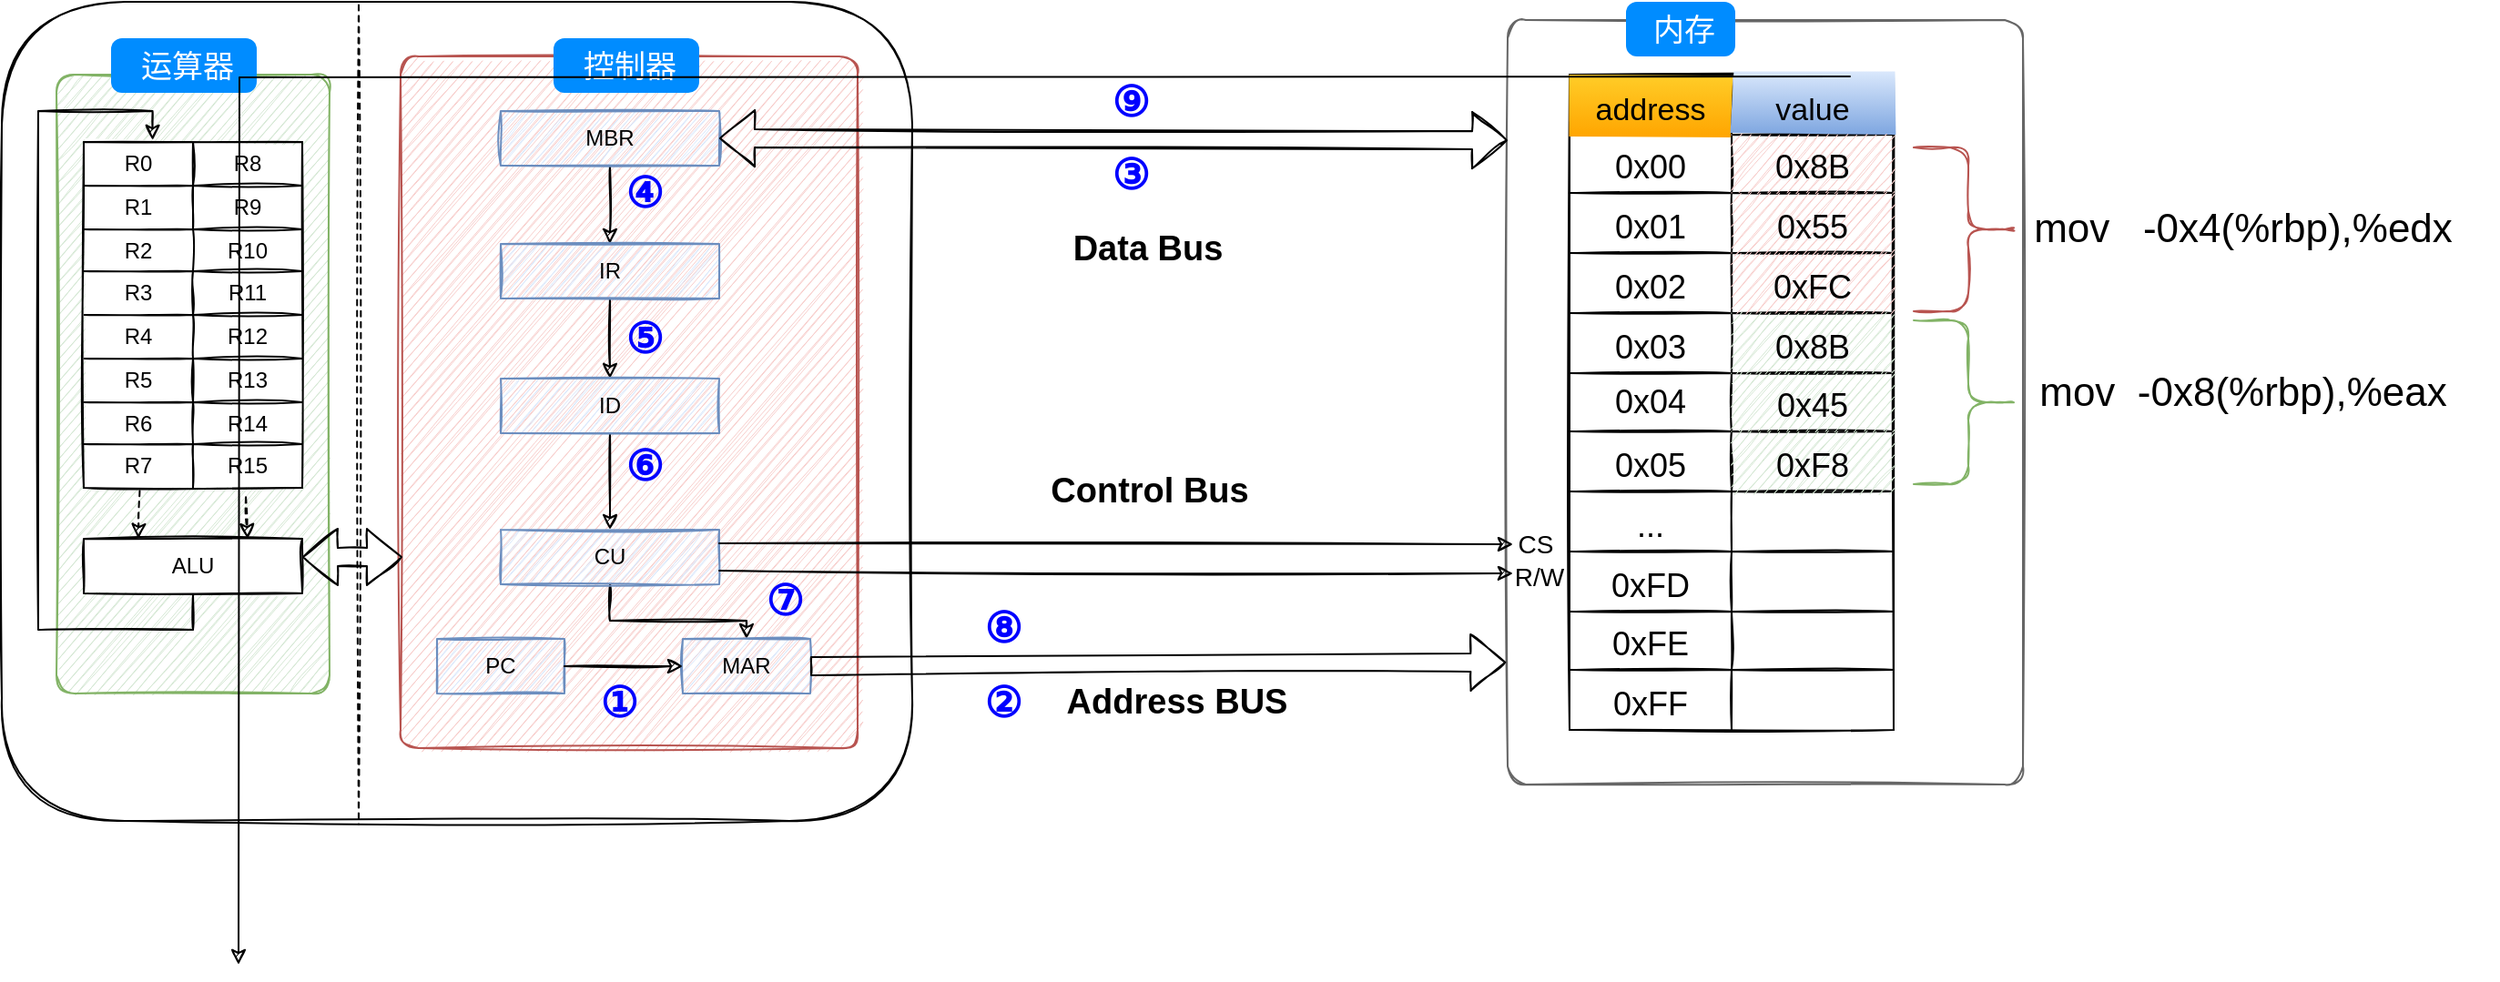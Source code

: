 <mxfile version="20.6.0" type="github">
  <diagram id="UwZDZyedOEsjFMlyVJzv" name="第 1 页">
    <mxGraphModel dx="2258" dy="1009" grid="1" gridSize="10" guides="1" tooltips="1" connect="1" arrows="1" fold="1" page="1" pageScale="1" pageWidth="827" pageHeight="1169" math="0" shadow="0">
      <root>
        <mxCell id="0" />
        <mxCell id="1" parent="0" />
        <mxCell id="7il1dGLbTCJR8h2ghz_C-111" value="" style="shape=mxgraph.mockup.containers.marginRect;rectMarginTop=10;strokeColor=#666666;strokeWidth=1;dashed=0;rounded=1;arcSize=5;recursiveResize=0;sketch=1;" vertex="1" parent="1">
          <mxGeometry x="697" y="240" width="283" height="430" as="geometry" />
        </mxCell>
        <mxCell id="7il1dGLbTCJR8h2ghz_C-112" value="内存" style="shape=rect;strokeColor=none;fillColor=#008cff;strokeWidth=1;dashed=0;rounded=1;arcSize=20;fontColor=#ffffff;fontSize=17;spacing=2;spacingTop=-2;align=center;autosize=1;spacingLeft=4;resizeWidth=0;resizeHeight=0;perimeter=none;sketch=0;" vertex="1" parent="7il1dGLbTCJR8h2ghz_C-111">
          <mxGeometry x="65" width="60" height="30" as="geometry" />
        </mxCell>
        <mxCell id="7il1dGLbTCJR8h2ghz_C-171" value="CS" style="text;html=1;strokeColor=none;fillColor=none;align=center;verticalAlign=middle;whiteSpace=wrap;rounded=0;sketch=1;fontSize=14;" vertex="1" parent="7il1dGLbTCJR8h2ghz_C-111">
          <mxGeometry x="3" y="282" width="25" height="32" as="geometry" />
        </mxCell>
        <mxCell id="7il1dGLbTCJR8h2ghz_C-222" value="R/W" style="text;html=1;strokeColor=none;fillColor=none;align=center;verticalAlign=middle;whiteSpace=wrap;rounded=0;sketch=1;fontSize=14;" vertex="1" parent="7il1dGLbTCJR8h2ghz_C-111">
          <mxGeometry x="5" y="300" width="25" height="32" as="geometry" />
        </mxCell>
        <mxCell id="7il1dGLbTCJR8h2ghz_C-229" value="" style="shape=table;html=1;whiteSpace=wrap;startSize=0;container=1;collapsible=0;childLayout=tableLayout;sketch=1;fontSize=23;fontColor=#0000FF;rounded=0;" vertex="1" parent="7il1dGLbTCJR8h2ghz_C-111">
          <mxGeometry x="34" y="40" width="178" height="360" as="geometry" />
        </mxCell>
        <mxCell id="7il1dGLbTCJR8h2ghz_C-230" value="" style="shape=tableRow;horizontal=0;startSize=0;swimlaneHead=0;swimlaneBody=0;top=0;left=0;bottom=0;right=0;collapsible=0;dropTarget=0;fillColor=none;points=[[0,0.5],[1,0.5]];portConstraint=eastwest;sketch=1;fontSize=23;fontColor=#0000FF;" vertex="1" parent="7il1dGLbTCJR8h2ghz_C-229">
          <mxGeometry width="178" height="33" as="geometry" />
        </mxCell>
        <mxCell id="7il1dGLbTCJR8h2ghz_C-231" value="&lt;font style=&quot;font-size: 17px;&quot; color=&quot;#000000&quot;&gt;address&lt;/font&gt;" style="shape=partialRectangle;html=1;whiteSpace=wrap;connectable=0;fillColor=#ffcd28;top=0;left=0;bottom=0;right=0;overflow=hidden;sketch=1;fontSize=23;gradientColor=#ffa500;strokeColor=#d79b00;" vertex="1" parent="7il1dGLbTCJR8h2ghz_C-230">
          <mxGeometry width="89" height="33" as="geometry">
            <mxRectangle width="89" height="33" as="alternateBounds" />
          </mxGeometry>
        </mxCell>
        <mxCell id="7il1dGLbTCJR8h2ghz_C-232" value="&lt;font color=&quot;#000000&quot;&gt;&lt;span style=&quot;font-size: 17px;&quot;&gt;value&lt;/span&gt;&lt;/font&gt;" style="shape=partialRectangle;html=1;whiteSpace=wrap;connectable=0;fillColor=#dae8fc;top=0;left=0;bottom=0;right=0;overflow=hidden;sketch=1;fontSize=23;gradientColor=#7ea6e0;strokeColor=#6c8ebf;" vertex="1" parent="7il1dGLbTCJR8h2ghz_C-230">
          <mxGeometry x="89" width="89" height="33" as="geometry">
            <mxRectangle width="89" height="33" as="alternateBounds" />
          </mxGeometry>
        </mxCell>
        <mxCell id="7il1dGLbTCJR8h2ghz_C-234" value="" style="shape=tableRow;horizontal=0;startSize=0;swimlaneHead=0;swimlaneBody=0;top=0;left=0;bottom=0;right=0;collapsible=0;dropTarget=0;fillColor=none;points=[[0,0.5],[1,0.5]];portConstraint=eastwest;sketch=1;fontSize=18;fontColor=#0000FF;" vertex="1" parent="7il1dGLbTCJR8h2ghz_C-229">
          <mxGeometry y="33" width="178" height="32" as="geometry" />
        </mxCell>
        <mxCell id="7il1dGLbTCJR8h2ghz_C-235" value="&lt;font style=&quot;font-size: 18px;&quot; color=&quot;#000000&quot;&gt;0x00&lt;/font&gt;" style="shape=partialRectangle;html=1;whiteSpace=wrap;connectable=0;fillColor=none;top=0;left=0;bottom=0;right=0;overflow=hidden;sketch=1;fontSize=23;fontColor=#0000FF;" vertex="1" parent="7il1dGLbTCJR8h2ghz_C-234">
          <mxGeometry width="89" height="32" as="geometry">
            <mxRectangle width="89" height="32" as="alternateBounds" />
          </mxGeometry>
        </mxCell>
        <mxCell id="7il1dGLbTCJR8h2ghz_C-236" value="&lt;span style=&quot;color: rgb(0, 0, 0); font-size: 18px;&quot;&gt;0x8B&lt;/span&gt;" style="shape=partialRectangle;html=1;whiteSpace=wrap;connectable=0;fillColor=#f8cecc;top=0;left=0;bottom=0;right=0;overflow=hidden;sketch=1;fontSize=23;strokeColor=#b85450;" vertex="1" parent="7il1dGLbTCJR8h2ghz_C-234">
          <mxGeometry x="89" width="89" height="32" as="geometry">
            <mxRectangle width="89" height="32" as="alternateBounds" />
          </mxGeometry>
        </mxCell>
        <mxCell id="7il1dGLbTCJR8h2ghz_C-238" value="" style="shape=tableRow;horizontal=0;startSize=0;swimlaneHead=0;swimlaneBody=0;top=0;left=0;bottom=0;right=0;collapsible=0;dropTarget=0;fillColor=none;points=[[0,0.5],[1,0.5]];portConstraint=eastwest;sketch=1;fontSize=23;fontColor=#0000FF;" vertex="1" parent="7il1dGLbTCJR8h2ghz_C-229">
          <mxGeometry y="65" width="178" height="33" as="geometry" />
        </mxCell>
        <mxCell id="7il1dGLbTCJR8h2ghz_C-239" value="&lt;span style=&quot;font-size: 18px;&quot;&gt;0x01&lt;/span&gt;" style="shape=partialRectangle;whiteSpace=wrap;connectable=0;fillColor=none;top=0;left=0;bottom=0;right=0;overflow=hidden;sketch=1;fontSize=23;fontColor=#000000;html=1;" vertex="1" parent="7il1dGLbTCJR8h2ghz_C-238">
          <mxGeometry width="89" height="33" as="geometry">
            <mxRectangle width="89" height="33" as="alternateBounds" />
          </mxGeometry>
        </mxCell>
        <mxCell id="7il1dGLbTCJR8h2ghz_C-240" value="&lt;span style=&quot;color: rgb(0, 0, 0); font-size: 18px;&quot;&gt;0x55&lt;/span&gt;" style="shape=partialRectangle;html=1;whiteSpace=wrap;connectable=0;fillColor=#f8cecc;top=0;left=0;bottom=0;right=0;overflow=hidden;sketch=1;fontSize=23;strokeColor=#b85450;" vertex="1" parent="7il1dGLbTCJR8h2ghz_C-238">
          <mxGeometry x="89" width="89" height="33" as="geometry">
            <mxRectangle width="89" height="33" as="alternateBounds" />
          </mxGeometry>
        </mxCell>
        <mxCell id="7il1dGLbTCJR8h2ghz_C-242" style="shape=tableRow;horizontal=0;startSize=0;swimlaneHead=0;swimlaneBody=0;top=0;left=0;bottom=0;right=0;collapsible=0;dropTarget=0;fillColor=none;points=[[0,0.5],[1,0.5]];portConstraint=eastwest;sketch=1;fontSize=23;fontColor=#0000FF;" vertex="1" parent="7il1dGLbTCJR8h2ghz_C-229">
          <mxGeometry y="98" width="178" height="33" as="geometry" />
        </mxCell>
        <mxCell id="7il1dGLbTCJR8h2ghz_C-243" value="&lt;span style=&quot;color: rgb(0, 0, 0); font-size: 18px;&quot;&gt;0x02&lt;/span&gt;" style="shape=partialRectangle;html=1;whiteSpace=wrap;connectable=0;fillColor=none;top=0;left=0;bottom=0;right=0;overflow=hidden;sketch=1;fontSize=23;fontColor=#0000FF;" vertex="1" parent="7il1dGLbTCJR8h2ghz_C-242">
          <mxGeometry width="89" height="33" as="geometry">
            <mxRectangle width="89" height="33" as="alternateBounds" />
          </mxGeometry>
        </mxCell>
        <mxCell id="7il1dGLbTCJR8h2ghz_C-244" value="&lt;span style=&quot;color: rgb(0, 0, 0); font-size: 18px;&quot;&gt;0xFC&lt;/span&gt;" style="shape=partialRectangle;html=1;whiteSpace=wrap;connectable=0;fillColor=#f8cecc;top=0;left=0;bottom=0;right=0;overflow=hidden;sketch=1;fontSize=23;strokeColor=#b85450;" vertex="1" parent="7il1dGLbTCJR8h2ghz_C-242">
          <mxGeometry x="89" width="89" height="33" as="geometry">
            <mxRectangle width="89" height="33" as="alternateBounds" />
          </mxGeometry>
        </mxCell>
        <mxCell id="7il1dGLbTCJR8h2ghz_C-245" style="shape=tableRow;horizontal=0;startSize=0;swimlaneHead=0;swimlaneBody=0;top=0;left=0;bottom=0;right=0;collapsible=0;dropTarget=0;fillColor=none;points=[[0,0.5],[1,0.5]];portConstraint=eastwest;sketch=1;fontSize=23;fontColor=#0000FF;" vertex="1" parent="7il1dGLbTCJR8h2ghz_C-229">
          <mxGeometry y="131" width="178" height="33" as="geometry" />
        </mxCell>
        <mxCell id="7il1dGLbTCJR8h2ghz_C-246" value="&lt;span style=&quot;color: rgb(0, 0, 0); font-size: 18px;&quot;&gt;0x03&lt;/span&gt;" style="shape=partialRectangle;html=1;whiteSpace=wrap;connectable=0;fillColor=none;top=0;left=0;bottom=0;right=0;overflow=hidden;sketch=1;fontSize=23;fontColor=#0000FF;" vertex="1" parent="7il1dGLbTCJR8h2ghz_C-245">
          <mxGeometry width="89" height="33" as="geometry">
            <mxRectangle width="89" height="33" as="alternateBounds" />
          </mxGeometry>
        </mxCell>
        <mxCell id="7il1dGLbTCJR8h2ghz_C-247" value="&lt;span style=&quot;color: rgb(0, 0, 0); font-size: 18px;&quot;&gt;0x8B&lt;/span&gt;" style="shape=partialRectangle;html=1;whiteSpace=wrap;connectable=0;fillColor=#d5e8d4;top=0;left=0;bottom=0;right=0;overflow=hidden;sketch=1;fontSize=23;strokeColor=#82b366;" vertex="1" parent="7il1dGLbTCJR8h2ghz_C-245">
          <mxGeometry x="89" width="89" height="33" as="geometry">
            <mxRectangle width="89" height="33" as="alternateBounds" />
          </mxGeometry>
        </mxCell>
        <mxCell id="7il1dGLbTCJR8h2ghz_C-248" style="shape=tableRow;horizontal=0;startSize=0;swimlaneHead=0;swimlaneBody=0;top=0;left=0;bottom=0;right=0;collapsible=0;dropTarget=0;fillColor=none;points=[[0,0.5],[1,0.5]];portConstraint=eastwest;sketch=1;fontSize=23;fontColor=#0000FF;" vertex="1" parent="7il1dGLbTCJR8h2ghz_C-229">
          <mxGeometry y="164" width="178" height="32" as="geometry" />
        </mxCell>
        <mxCell id="7il1dGLbTCJR8h2ghz_C-249" value="0x04" style="shape=partialRectangle;html=1;whiteSpace=wrap;connectable=0;fillColor=none;top=0;left=0;bottom=0;right=0;overflow=hidden;sketch=1;fontSize=18;fontColor=#000000;" vertex="1" parent="7il1dGLbTCJR8h2ghz_C-248">
          <mxGeometry width="89" height="32" as="geometry">
            <mxRectangle width="89" height="32" as="alternateBounds" />
          </mxGeometry>
        </mxCell>
        <mxCell id="7il1dGLbTCJR8h2ghz_C-250" value="&lt;span style=&quot;color: rgb(0, 0, 0); font-size: 18px;&quot;&gt;0x45&lt;/span&gt;" style="shape=partialRectangle;html=1;whiteSpace=wrap;connectable=0;fillColor=#d5e8d4;top=0;left=0;bottom=0;right=0;overflow=hidden;sketch=1;fontSize=23;strokeColor=#82b366;" vertex="1" parent="7il1dGLbTCJR8h2ghz_C-248">
          <mxGeometry x="89" width="89" height="32" as="geometry">
            <mxRectangle width="89" height="32" as="alternateBounds" />
          </mxGeometry>
        </mxCell>
        <mxCell id="7il1dGLbTCJR8h2ghz_C-251" style="shape=tableRow;horizontal=0;startSize=0;swimlaneHead=0;swimlaneBody=0;top=0;left=0;bottom=0;right=0;collapsible=0;dropTarget=0;fillColor=none;points=[[0,0.5],[1,0.5]];portConstraint=eastwest;sketch=1;fontSize=23;fontColor=#0000FF;" vertex="1" parent="7il1dGLbTCJR8h2ghz_C-229">
          <mxGeometry y="196" width="178" height="33" as="geometry" />
        </mxCell>
        <mxCell id="7il1dGLbTCJR8h2ghz_C-252" value="&lt;span style=&quot;color: rgb(0, 0, 0); font-size: 18px;&quot;&gt;0x05&lt;/span&gt;" style="shape=partialRectangle;html=1;whiteSpace=wrap;connectable=0;fillColor=none;top=0;left=0;bottom=0;right=0;overflow=hidden;sketch=1;fontSize=23;fontColor=#0000FF;" vertex="1" parent="7il1dGLbTCJR8h2ghz_C-251">
          <mxGeometry width="89" height="33" as="geometry">
            <mxRectangle width="89" height="33" as="alternateBounds" />
          </mxGeometry>
        </mxCell>
        <mxCell id="7il1dGLbTCJR8h2ghz_C-253" value="&lt;span style=&quot;color: rgb(0, 0, 0); font-size: 18px;&quot;&gt;0xF8&lt;/span&gt;" style="shape=partialRectangle;html=1;whiteSpace=wrap;connectable=0;fillColor=#d5e8d4;top=0;left=0;bottom=0;right=0;overflow=hidden;sketch=1;fontSize=23;strokeColor=#82b366;" vertex="1" parent="7il1dGLbTCJR8h2ghz_C-251">
          <mxGeometry x="89" width="89" height="33" as="geometry">
            <mxRectangle width="89" height="33" as="alternateBounds" />
          </mxGeometry>
        </mxCell>
        <mxCell id="7il1dGLbTCJR8h2ghz_C-254" style="shape=tableRow;horizontal=0;startSize=0;swimlaneHead=0;swimlaneBody=0;top=0;left=0;bottom=0;right=0;collapsible=0;dropTarget=0;fillColor=none;points=[[0,0.5],[1,0.5]];portConstraint=eastwest;sketch=1;fontSize=23;fontColor=#0000FF;" vertex="1" parent="7il1dGLbTCJR8h2ghz_C-229">
          <mxGeometry y="229" width="178" height="33" as="geometry" />
        </mxCell>
        <mxCell id="7il1dGLbTCJR8h2ghz_C-255" value="&lt;font color=&quot;#000000&quot;&gt;&lt;span style=&quot;font-size: 18px;&quot;&gt;...&lt;/span&gt;&lt;/font&gt;" style="shape=partialRectangle;html=1;whiteSpace=wrap;connectable=0;fillColor=none;top=0;left=0;bottom=0;right=0;overflow=hidden;sketch=1;fontSize=23;fontColor=#0000FF;" vertex="1" parent="7il1dGLbTCJR8h2ghz_C-254">
          <mxGeometry width="89" height="33" as="geometry">
            <mxRectangle width="89" height="33" as="alternateBounds" />
          </mxGeometry>
        </mxCell>
        <mxCell id="7il1dGLbTCJR8h2ghz_C-256" style="shape=partialRectangle;html=1;whiteSpace=wrap;connectable=0;fillColor=none;top=0;left=0;bottom=0;right=0;overflow=hidden;sketch=1;fontSize=23;fontColor=#0000FF;" vertex="1" parent="7il1dGLbTCJR8h2ghz_C-254">
          <mxGeometry x="89" width="89" height="33" as="geometry">
            <mxRectangle width="89" height="33" as="alternateBounds" />
          </mxGeometry>
        </mxCell>
        <mxCell id="7il1dGLbTCJR8h2ghz_C-257" style="shape=tableRow;horizontal=0;startSize=0;swimlaneHead=0;swimlaneBody=0;top=0;left=0;bottom=0;right=0;collapsible=0;dropTarget=0;fillColor=none;points=[[0,0.5],[1,0.5]];portConstraint=eastwest;sketch=1;fontSize=23;fontColor=#0000FF;" vertex="1" parent="7il1dGLbTCJR8h2ghz_C-229">
          <mxGeometry y="262" width="178" height="33" as="geometry" />
        </mxCell>
        <mxCell id="7il1dGLbTCJR8h2ghz_C-258" value="&lt;span style=&quot;color: rgb(0, 0, 0); font-size: 18px;&quot;&gt;0xFD&lt;/span&gt;" style="shape=partialRectangle;html=1;whiteSpace=wrap;connectable=0;fillColor=none;top=0;left=0;bottom=0;right=0;overflow=hidden;sketch=1;fontSize=23;fontColor=#0000FF;" vertex="1" parent="7il1dGLbTCJR8h2ghz_C-257">
          <mxGeometry width="89" height="33" as="geometry">
            <mxRectangle width="89" height="33" as="alternateBounds" />
          </mxGeometry>
        </mxCell>
        <mxCell id="7il1dGLbTCJR8h2ghz_C-259" style="shape=partialRectangle;html=1;whiteSpace=wrap;connectable=0;fillColor=none;top=0;left=0;bottom=0;right=0;overflow=hidden;sketch=1;fontSize=23;fontColor=#0000FF;" vertex="1" parent="7il1dGLbTCJR8h2ghz_C-257">
          <mxGeometry x="89" width="89" height="33" as="geometry">
            <mxRectangle width="89" height="33" as="alternateBounds" />
          </mxGeometry>
        </mxCell>
        <mxCell id="7il1dGLbTCJR8h2ghz_C-260" style="shape=tableRow;horizontal=0;startSize=0;swimlaneHead=0;swimlaneBody=0;top=0;left=0;bottom=0;right=0;collapsible=0;dropTarget=0;fillColor=none;points=[[0,0.5],[1,0.5]];portConstraint=eastwest;sketch=1;fontSize=23;fontColor=#0000FF;" vertex="1" parent="7il1dGLbTCJR8h2ghz_C-229">
          <mxGeometry y="295" width="178" height="32" as="geometry" />
        </mxCell>
        <mxCell id="7il1dGLbTCJR8h2ghz_C-261" value="&lt;span style=&quot;color: rgb(0, 0, 0); font-size: 18px;&quot;&gt;0xFE&lt;/span&gt;" style="shape=partialRectangle;html=1;whiteSpace=wrap;connectable=0;fillColor=none;top=0;left=0;bottom=0;right=0;overflow=hidden;sketch=1;fontSize=23;fontColor=#0000FF;" vertex="1" parent="7il1dGLbTCJR8h2ghz_C-260">
          <mxGeometry width="89" height="32" as="geometry">
            <mxRectangle width="89" height="32" as="alternateBounds" />
          </mxGeometry>
        </mxCell>
        <mxCell id="7il1dGLbTCJR8h2ghz_C-262" style="shape=partialRectangle;html=1;whiteSpace=wrap;connectable=0;fillColor=none;top=0;left=0;bottom=0;right=0;overflow=hidden;sketch=1;fontSize=23;fontColor=#0000FF;" vertex="1" parent="7il1dGLbTCJR8h2ghz_C-260">
          <mxGeometry x="89" width="89" height="32" as="geometry">
            <mxRectangle width="89" height="32" as="alternateBounds" />
          </mxGeometry>
        </mxCell>
        <mxCell id="7il1dGLbTCJR8h2ghz_C-263" style="shape=tableRow;horizontal=0;startSize=0;swimlaneHead=0;swimlaneBody=0;top=0;left=0;bottom=0;right=0;collapsible=0;dropTarget=0;fillColor=none;points=[[0,0.5],[1,0.5]];portConstraint=eastwest;sketch=1;fontSize=23;fontColor=#0000FF;" vertex="1" parent="7il1dGLbTCJR8h2ghz_C-229">
          <mxGeometry y="327" width="178" height="33" as="geometry" />
        </mxCell>
        <mxCell id="7il1dGLbTCJR8h2ghz_C-264" value="&lt;span style=&quot;color: rgb(0, 0, 0); font-size: 18px;&quot;&gt;0xFF&lt;/span&gt;" style="shape=partialRectangle;html=1;whiteSpace=wrap;connectable=0;fillColor=none;top=0;left=0;bottom=0;right=0;overflow=hidden;sketch=1;fontSize=23;fontColor=#0000FF;" vertex="1" parent="7il1dGLbTCJR8h2ghz_C-263">
          <mxGeometry width="89" height="33" as="geometry">
            <mxRectangle width="89" height="33" as="alternateBounds" />
          </mxGeometry>
        </mxCell>
        <mxCell id="7il1dGLbTCJR8h2ghz_C-265" style="shape=partialRectangle;html=1;whiteSpace=wrap;connectable=0;fillColor=none;top=0;left=0;bottom=0;right=0;overflow=hidden;sketch=1;fontSize=23;fontColor=#0000FF;" vertex="1" parent="7il1dGLbTCJR8h2ghz_C-263">
          <mxGeometry x="89" width="89" height="33" as="geometry">
            <mxRectangle width="89" height="33" as="alternateBounds" />
          </mxGeometry>
        </mxCell>
        <mxCell id="7il1dGLbTCJR8h2ghz_C-273" value="" style="shape=curlyBracket;whiteSpace=wrap;html=1;rounded=1;flipH=1;labelPosition=right;verticalLabelPosition=middle;align=left;verticalAlign=middle;labelBackgroundColor=default;sketch=1;fontSize=18;size=0.5;fillColor=#d5e8d4;strokeColor=#82b366;" vertex="1" parent="7il1dGLbTCJR8h2ghz_C-111">
          <mxGeometry x="223" y="175" width="60" height="90" as="geometry" />
        </mxCell>
        <mxCell id="7il1dGLbTCJR8h2ghz_C-1" value="" style="rounded=1;whiteSpace=wrap;html=1;sketch=1;" vertex="1" parent="1">
          <mxGeometry x="-130" y="240" width="500" height="450" as="geometry" />
        </mxCell>
        <mxCell id="7il1dGLbTCJR8h2ghz_C-57" value="" style="shape=mxgraph.mockup.containers.marginRect;rectMarginTop=10;strokeColor=#82b366;strokeWidth=1;dashed=0;rounded=1;arcSize=5;recursiveResize=0;sketch=1;fillColor=#d5e8d4;" vertex="1" parent="1">
          <mxGeometry x="-100" y="270" width="150" height="350" as="geometry" />
        </mxCell>
        <mxCell id="7il1dGLbTCJR8h2ghz_C-58" value="运算器" style="shape=rect;strokeColor=none;fillColor=#008cff;strokeWidth=1;dashed=0;rounded=1;arcSize=20;fontColor=#ffffff;fontSize=17;spacing=2;spacingTop=-2;align=center;autosize=1;spacingLeft=4;resizeWidth=0;resizeHeight=0;perimeter=none;sketch=0;" vertex="1" parent="7il1dGLbTCJR8h2ghz_C-57">
          <mxGeometry x="30" y="-10" width="80" height="30" as="geometry" />
        </mxCell>
        <mxCell id="7il1dGLbTCJR8h2ghz_C-217" style="edgeStyle=orthogonalEdgeStyle;rounded=0;sketch=1;orthogonalLoop=1;jettySize=auto;html=1;exitX=0.5;exitY=1;exitDx=0;exitDy=0;entryX=0.315;entryY=-0.042;entryDx=0;entryDy=0;entryPerimeter=0;fontSize=23;fontColor=#0000FF;elbow=vertical;" edge="1" parent="7il1dGLbTCJR8h2ghz_C-57" source="7il1dGLbTCJR8h2ghz_C-60" target="7il1dGLbTCJR8h2ghz_C-36">
          <mxGeometry relative="1" as="geometry">
            <Array as="points">
              <mxPoint x="75" y="315" />
              <mxPoint x="-10" y="315" />
              <mxPoint x="-10" y="30" />
              <mxPoint x="53" y="30" />
            </Array>
          </mxGeometry>
        </mxCell>
        <mxCell id="7il1dGLbTCJR8h2ghz_C-60" value="ALU" style="rounded=0;whiteSpace=wrap;html=1;sketch=1;" vertex="1" parent="7il1dGLbTCJR8h2ghz_C-57">
          <mxGeometry x="15" y="265" width="120" height="30" as="geometry" />
        </mxCell>
        <mxCell id="7il1dGLbTCJR8h2ghz_C-35" value="" style="shape=table;html=1;whiteSpace=wrap;startSize=0;container=1;collapsible=0;childLayout=tableLayout;sketch=1;" vertex="1" parent="7il1dGLbTCJR8h2ghz_C-57">
          <mxGeometry x="15" y="47" width="120" height="190" as="geometry" />
        </mxCell>
        <mxCell id="7il1dGLbTCJR8h2ghz_C-36" value="" style="shape=tableRow;horizontal=0;startSize=0;swimlaneHead=0;swimlaneBody=0;top=0;left=0;bottom=0;right=0;collapsible=0;dropTarget=0;fillColor=none;points=[[0,0.5],[1,0.5]];portConstraint=eastwest;sketch=1;" vertex="1" parent="7il1dGLbTCJR8h2ghz_C-35">
          <mxGeometry width="120" height="24" as="geometry" />
        </mxCell>
        <mxCell id="7il1dGLbTCJR8h2ghz_C-37" value="R0" style="shape=partialRectangle;html=1;whiteSpace=wrap;connectable=0;fillColor=none;top=0;left=0;bottom=0;right=0;overflow=hidden;sketch=1;" vertex="1" parent="7il1dGLbTCJR8h2ghz_C-36">
          <mxGeometry width="60" height="24" as="geometry">
            <mxRectangle width="60" height="24" as="alternateBounds" />
          </mxGeometry>
        </mxCell>
        <mxCell id="7il1dGLbTCJR8h2ghz_C-38" value="R8" style="shape=partialRectangle;html=1;whiteSpace=wrap;connectable=0;fillColor=none;top=0;left=0;bottom=0;right=0;overflow=hidden;sketch=1;" vertex="1" parent="7il1dGLbTCJR8h2ghz_C-36">
          <mxGeometry x="60" width="60" height="24" as="geometry">
            <mxRectangle width="60" height="24" as="alternateBounds" />
          </mxGeometry>
        </mxCell>
        <mxCell id="7il1dGLbTCJR8h2ghz_C-40" value="" style="shape=tableRow;horizontal=0;startSize=0;swimlaneHead=0;swimlaneBody=0;top=0;left=0;bottom=0;right=0;collapsible=0;dropTarget=0;fillColor=none;points=[[0,0.5],[1,0.5]];portConstraint=eastwest;sketch=1;" vertex="1" parent="7il1dGLbTCJR8h2ghz_C-35">
          <mxGeometry y="24" width="120" height="24" as="geometry" />
        </mxCell>
        <mxCell id="7il1dGLbTCJR8h2ghz_C-41" value="R1" style="shape=partialRectangle;html=1;whiteSpace=wrap;connectable=0;fillColor=none;top=0;left=0;bottom=0;right=0;overflow=hidden;sketch=1;" vertex="1" parent="7il1dGLbTCJR8h2ghz_C-40">
          <mxGeometry width="60" height="24" as="geometry">
            <mxRectangle width="60" height="24" as="alternateBounds" />
          </mxGeometry>
        </mxCell>
        <mxCell id="7il1dGLbTCJR8h2ghz_C-42" value="R9" style="shape=partialRectangle;html=1;whiteSpace=wrap;connectable=0;fillColor=none;top=0;left=0;bottom=0;right=0;overflow=hidden;sketch=1;" vertex="1" parent="7il1dGLbTCJR8h2ghz_C-40">
          <mxGeometry x="60" width="60" height="24" as="geometry">
            <mxRectangle width="60" height="24" as="alternateBounds" />
          </mxGeometry>
        </mxCell>
        <mxCell id="7il1dGLbTCJR8h2ghz_C-44" value="" style="shape=tableRow;horizontal=0;startSize=0;swimlaneHead=0;swimlaneBody=0;top=0;left=0;bottom=0;right=0;collapsible=0;dropTarget=0;fillColor=none;points=[[0,0.5],[1,0.5]];portConstraint=eastwest;sketch=1;" vertex="1" parent="7il1dGLbTCJR8h2ghz_C-35">
          <mxGeometry y="48" width="120" height="23" as="geometry" />
        </mxCell>
        <mxCell id="7il1dGLbTCJR8h2ghz_C-45" value="R2" style="shape=partialRectangle;html=1;whiteSpace=wrap;connectable=0;fillColor=none;top=0;left=0;bottom=0;right=0;overflow=hidden;sketch=1;" vertex="1" parent="7il1dGLbTCJR8h2ghz_C-44">
          <mxGeometry width="60" height="23" as="geometry">
            <mxRectangle width="60" height="23" as="alternateBounds" />
          </mxGeometry>
        </mxCell>
        <mxCell id="7il1dGLbTCJR8h2ghz_C-46" value="R10" style="shape=partialRectangle;html=1;whiteSpace=wrap;connectable=0;fillColor=none;top=0;left=0;bottom=0;right=0;overflow=hidden;sketch=1;" vertex="1" parent="7il1dGLbTCJR8h2ghz_C-44">
          <mxGeometry x="60" width="60" height="23" as="geometry">
            <mxRectangle width="60" height="23" as="alternateBounds" />
          </mxGeometry>
        </mxCell>
        <mxCell id="7il1dGLbTCJR8h2ghz_C-48" style="shape=tableRow;horizontal=0;startSize=0;swimlaneHead=0;swimlaneBody=0;top=0;left=0;bottom=0;right=0;collapsible=0;dropTarget=0;fillColor=none;points=[[0,0.5],[1,0.5]];portConstraint=eastwest;sketch=1;" vertex="1" parent="7il1dGLbTCJR8h2ghz_C-35">
          <mxGeometry y="71" width="120" height="24" as="geometry" />
        </mxCell>
        <mxCell id="7il1dGLbTCJR8h2ghz_C-49" value="R3" style="shape=partialRectangle;html=1;whiteSpace=wrap;connectable=0;fillColor=none;top=0;left=0;bottom=0;right=0;overflow=hidden;sketch=1;" vertex="1" parent="7il1dGLbTCJR8h2ghz_C-48">
          <mxGeometry width="60" height="24" as="geometry">
            <mxRectangle width="60" height="24" as="alternateBounds" />
          </mxGeometry>
        </mxCell>
        <mxCell id="7il1dGLbTCJR8h2ghz_C-50" value="R11" style="shape=partialRectangle;html=1;whiteSpace=wrap;connectable=0;fillColor=none;top=0;left=0;bottom=0;right=0;overflow=hidden;sketch=1;" vertex="1" parent="7il1dGLbTCJR8h2ghz_C-48">
          <mxGeometry x="60" width="60" height="24" as="geometry">
            <mxRectangle width="60" height="24" as="alternateBounds" />
          </mxGeometry>
        </mxCell>
        <mxCell id="7il1dGLbTCJR8h2ghz_C-51" style="shape=tableRow;horizontal=0;startSize=0;swimlaneHead=0;swimlaneBody=0;top=0;left=0;bottom=0;right=0;collapsible=0;dropTarget=0;fillColor=none;points=[[0,0.5],[1,0.5]];portConstraint=eastwest;sketch=1;" vertex="1" parent="7il1dGLbTCJR8h2ghz_C-35">
          <mxGeometry y="95" width="120" height="24" as="geometry" />
        </mxCell>
        <mxCell id="7il1dGLbTCJR8h2ghz_C-52" value="R4" style="shape=partialRectangle;html=1;whiteSpace=wrap;connectable=0;fillColor=none;top=0;left=0;bottom=0;right=0;overflow=hidden;sketch=1;" vertex="1" parent="7il1dGLbTCJR8h2ghz_C-51">
          <mxGeometry width="60" height="24" as="geometry">
            <mxRectangle width="60" height="24" as="alternateBounds" />
          </mxGeometry>
        </mxCell>
        <mxCell id="7il1dGLbTCJR8h2ghz_C-53" value="R12" style="shape=partialRectangle;html=1;whiteSpace=wrap;connectable=0;fillColor=none;top=0;left=0;bottom=0;right=0;overflow=hidden;sketch=1;" vertex="1" parent="7il1dGLbTCJR8h2ghz_C-51">
          <mxGeometry x="60" width="60" height="24" as="geometry">
            <mxRectangle width="60" height="24" as="alternateBounds" />
          </mxGeometry>
        </mxCell>
        <mxCell id="7il1dGLbTCJR8h2ghz_C-154" style="shape=tableRow;horizontal=0;startSize=0;swimlaneHead=0;swimlaneBody=0;top=0;left=0;bottom=0;right=0;collapsible=0;dropTarget=0;fillColor=none;points=[[0,0.5],[1,0.5]];portConstraint=eastwest;sketch=1;" vertex="1" parent="7il1dGLbTCJR8h2ghz_C-35">
          <mxGeometry y="119" width="120" height="24" as="geometry" />
        </mxCell>
        <mxCell id="7il1dGLbTCJR8h2ghz_C-155" value="R5" style="shape=partialRectangle;html=1;whiteSpace=wrap;connectable=0;fillColor=none;top=0;left=0;bottom=0;right=0;overflow=hidden;sketch=1;" vertex="1" parent="7il1dGLbTCJR8h2ghz_C-154">
          <mxGeometry width="60" height="24" as="geometry">
            <mxRectangle width="60" height="24" as="alternateBounds" />
          </mxGeometry>
        </mxCell>
        <mxCell id="7il1dGLbTCJR8h2ghz_C-156" value="R13" style="shape=partialRectangle;html=1;whiteSpace=wrap;connectable=0;fillColor=none;top=0;left=0;bottom=0;right=0;overflow=hidden;sketch=1;" vertex="1" parent="7il1dGLbTCJR8h2ghz_C-154">
          <mxGeometry x="60" width="60" height="24" as="geometry">
            <mxRectangle width="60" height="24" as="alternateBounds" />
          </mxGeometry>
        </mxCell>
        <mxCell id="7il1dGLbTCJR8h2ghz_C-157" style="shape=tableRow;horizontal=0;startSize=0;swimlaneHead=0;swimlaneBody=0;top=0;left=0;bottom=0;right=0;collapsible=0;dropTarget=0;fillColor=none;points=[[0,0.5],[1,0.5]];portConstraint=eastwest;sketch=1;" vertex="1" parent="7il1dGLbTCJR8h2ghz_C-35">
          <mxGeometry y="143" width="120" height="23" as="geometry" />
        </mxCell>
        <mxCell id="7il1dGLbTCJR8h2ghz_C-158" value="R6" style="shape=partialRectangle;html=1;whiteSpace=wrap;connectable=0;fillColor=none;top=0;left=0;bottom=0;right=0;overflow=hidden;sketch=1;" vertex="1" parent="7il1dGLbTCJR8h2ghz_C-157">
          <mxGeometry width="60" height="23" as="geometry">
            <mxRectangle width="60" height="23" as="alternateBounds" />
          </mxGeometry>
        </mxCell>
        <mxCell id="7il1dGLbTCJR8h2ghz_C-159" value="R14" style="shape=partialRectangle;html=1;whiteSpace=wrap;connectable=0;fillColor=none;top=0;left=0;bottom=0;right=0;overflow=hidden;sketch=1;" vertex="1" parent="7il1dGLbTCJR8h2ghz_C-157">
          <mxGeometry x="60" width="60" height="23" as="geometry">
            <mxRectangle width="60" height="23" as="alternateBounds" />
          </mxGeometry>
        </mxCell>
        <mxCell id="7il1dGLbTCJR8h2ghz_C-160" style="shape=tableRow;horizontal=0;startSize=0;swimlaneHead=0;swimlaneBody=0;top=0;left=0;bottom=0;right=0;collapsible=0;dropTarget=0;fillColor=none;points=[[0,0.5],[1,0.5]];portConstraint=eastwest;sketch=1;" vertex="1" parent="7il1dGLbTCJR8h2ghz_C-35">
          <mxGeometry y="166" width="120" height="24" as="geometry" />
        </mxCell>
        <mxCell id="7il1dGLbTCJR8h2ghz_C-161" value="R7" style="shape=partialRectangle;html=1;whiteSpace=wrap;connectable=0;fillColor=none;top=0;left=0;bottom=0;right=0;overflow=hidden;sketch=1;" vertex="1" parent="7il1dGLbTCJR8h2ghz_C-160">
          <mxGeometry width="60" height="24" as="geometry">
            <mxRectangle width="60" height="24" as="alternateBounds" />
          </mxGeometry>
        </mxCell>
        <mxCell id="7il1dGLbTCJR8h2ghz_C-162" value="R15" style="shape=partialRectangle;html=1;whiteSpace=wrap;connectable=0;fillColor=none;top=0;left=0;bottom=0;right=0;overflow=hidden;sketch=1;" vertex="1" parent="7il1dGLbTCJR8h2ghz_C-160">
          <mxGeometry x="60" width="60" height="24" as="geometry">
            <mxRectangle width="60" height="24" as="alternateBounds" />
          </mxGeometry>
        </mxCell>
        <mxCell id="7il1dGLbTCJR8h2ghz_C-175" value="" style="endArrow=classic;html=1;rounded=0;dashed=1;sketch=1;fontSize=11;elbow=vertical;exitX=0.256;exitY=1.069;exitDx=0;exitDy=0;exitPerimeter=0;entryX=0.25;entryY=0;entryDx=0;entryDy=0;" edge="1" parent="7il1dGLbTCJR8h2ghz_C-57" source="7il1dGLbTCJR8h2ghz_C-160" target="7il1dGLbTCJR8h2ghz_C-60">
          <mxGeometry width="50" height="50" relative="1" as="geometry">
            <mxPoint x="430" y="405" as="sourcePoint" />
            <mxPoint x="480" y="355" as="targetPoint" />
          </mxGeometry>
        </mxCell>
        <mxCell id="7il1dGLbTCJR8h2ghz_C-211" value="" style="endArrow=classic;html=1;rounded=0;dashed=1;sketch=1;fontSize=11;elbow=vertical;exitX=0.742;exitY=1.216;exitDx=0;exitDy=0;exitPerimeter=0;entryX=0.75;entryY=0;entryDx=0;entryDy=0;" edge="1" parent="7il1dGLbTCJR8h2ghz_C-57" source="7il1dGLbTCJR8h2ghz_C-160" target="7il1dGLbTCJR8h2ghz_C-60">
          <mxGeometry width="50" height="50" relative="1" as="geometry">
            <mxPoint x="55.72" y="231.656" as="sourcePoint" />
            <mxPoint x="55" y="285" as="targetPoint" />
          </mxGeometry>
        </mxCell>
        <mxCell id="7il1dGLbTCJR8h2ghz_C-62" value="" style="shape=mxgraph.mockup.containers.marginRect;rectMarginTop=10;strokeColor=#b85450;strokeWidth=1;dashed=0;rounded=1;arcSize=5;recursiveResize=0;fillColor=#f8cecc;sketch=1;" vertex="1" parent="1">
          <mxGeometry x="89" y="260" width="251" height="390" as="geometry" />
        </mxCell>
        <mxCell id="7il1dGLbTCJR8h2ghz_C-63" value="控制器" style="shape=rect;strokeColor=none;fillColor=#008cff;strokeWidth=1;dashed=0;rounded=1;arcSize=20;fontColor=#ffffff;fontSize=17;spacing=2;spacingTop=-2;align=center;autosize=1;spacingLeft=4;resizeWidth=0;resizeHeight=0;perimeter=none;sketch=0;" vertex="1" parent="7il1dGLbTCJR8h2ghz_C-62">
          <mxGeometry x="84" width="80" height="30" as="geometry" />
        </mxCell>
        <mxCell id="7il1dGLbTCJR8h2ghz_C-67" style="edgeStyle=orthogonalEdgeStyle;rounded=0;orthogonalLoop=1;jettySize=auto;html=1;exitX=0.5;exitY=1;exitDx=0;exitDy=0;entryX=0.5;entryY=0;entryDx=0;entryDy=0;sketch=1;" edge="1" parent="7il1dGLbTCJR8h2ghz_C-62" source="7il1dGLbTCJR8h2ghz_C-64" target="7il1dGLbTCJR8h2ghz_C-65">
          <mxGeometry relative="1" as="geometry" />
        </mxCell>
        <mxCell id="7il1dGLbTCJR8h2ghz_C-64" value="MBR" style="rounded=0;whiteSpace=wrap;html=1;fillColor=#dae8fc;strokeColor=#6c8ebf;sketch=1;" vertex="1" parent="7il1dGLbTCJR8h2ghz_C-62">
          <mxGeometry x="55" y="40" width="120" height="30" as="geometry" />
        </mxCell>
        <mxCell id="7il1dGLbTCJR8h2ghz_C-68" style="edgeStyle=orthogonalEdgeStyle;rounded=0;orthogonalLoop=1;jettySize=auto;html=1;exitX=0.5;exitY=1;exitDx=0;exitDy=0;entryX=0.5;entryY=0;entryDx=0;entryDy=0;sketch=1;" edge="1" parent="7il1dGLbTCJR8h2ghz_C-62" source="7il1dGLbTCJR8h2ghz_C-65" target="7il1dGLbTCJR8h2ghz_C-66">
          <mxGeometry relative="1" as="geometry" />
        </mxCell>
        <mxCell id="7il1dGLbTCJR8h2ghz_C-65" value="IR" style="rounded=0;whiteSpace=wrap;html=1;fillColor=#dae8fc;strokeColor=#6c8ebf;sketch=1;" vertex="1" parent="7il1dGLbTCJR8h2ghz_C-62">
          <mxGeometry x="55" y="113" width="120" height="30" as="geometry" />
        </mxCell>
        <mxCell id="7il1dGLbTCJR8h2ghz_C-148" style="edgeStyle=orthogonalEdgeStyle;rounded=0;sketch=1;orthogonalLoop=1;jettySize=auto;html=1;exitX=0.5;exitY=1;exitDx=0;exitDy=0;entryX=0.5;entryY=0;entryDx=0;entryDy=0;" edge="1" parent="7il1dGLbTCJR8h2ghz_C-62" source="7il1dGLbTCJR8h2ghz_C-66" target="7il1dGLbTCJR8h2ghz_C-70">
          <mxGeometry relative="1" as="geometry" />
        </mxCell>
        <mxCell id="7il1dGLbTCJR8h2ghz_C-66" value="ID" style="rounded=0;whiteSpace=wrap;html=1;fillColor=#dae8fc;strokeColor=#6c8ebf;sketch=1;" vertex="1" parent="7il1dGLbTCJR8h2ghz_C-62">
          <mxGeometry x="55" y="187" width="120" height="30" as="geometry" />
        </mxCell>
        <mxCell id="7il1dGLbTCJR8h2ghz_C-275" style="edgeStyle=orthogonalEdgeStyle;rounded=0;sketch=1;orthogonalLoop=1;jettySize=auto;html=1;exitX=0.5;exitY=1;exitDx=0;exitDy=0;entryX=0.5;entryY=0;entryDx=0;entryDy=0;fontSize=22;fontColor=#000000;elbow=vertical;" edge="1" parent="7il1dGLbTCJR8h2ghz_C-62" source="7il1dGLbTCJR8h2ghz_C-70" target="7il1dGLbTCJR8h2ghz_C-133">
          <mxGeometry relative="1" as="geometry" />
        </mxCell>
        <mxCell id="7il1dGLbTCJR8h2ghz_C-70" value="CU" style="rounded=0;whiteSpace=wrap;html=1;fillColor=#dae8fc;strokeColor=#6c8ebf;sketch=1;" vertex="1" parent="7il1dGLbTCJR8h2ghz_C-62">
          <mxGeometry x="55" y="270" width="120" height="30" as="geometry" />
        </mxCell>
        <mxCell id="7il1dGLbTCJR8h2ghz_C-132" value="PC" style="rounded=0;whiteSpace=wrap;html=1;fillColor=#dae8fc;strokeColor=#6c8ebf;sketch=1;" vertex="1" parent="7il1dGLbTCJR8h2ghz_C-62">
          <mxGeometry x="20" y="330" width="70" height="30" as="geometry" />
        </mxCell>
        <mxCell id="7il1dGLbTCJR8h2ghz_C-133" value="MAR" style="rounded=0;whiteSpace=wrap;html=1;fillColor=#dae8fc;strokeColor=#6c8ebf;sketch=1;" vertex="1" parent="7il1dGLbTCJR8h2ghz_C-62">
          <mxGeometry x="155" y="330" width="70" height="30" as="geometry" />
        </mxCell>
        <mxCell id="7il1dGLbTCJR8h2ghz_C-134" value="" style="edgeStyle=orthogonalEdgeStyle;rounded=0;sketch=1;orthogonalLoop=1;jettySize=auto;html=1;" edge="1" parent="7il1dGLbTCJR8h2ghz_C-62" source="7il1dGLbTCJR8h2ghz_C-132" target="7il1dGLbTCJR8h2ghz_C-133">
          <mxGeometry relative="1" as="geometry" />
        </mxCell>
        <mxCell id="7il1dGLbTCJR8h2ghz_C-179" value="&lt;b&gt;&lt;font color=&quot;#0000ff&quot; style=&quot;font-size: 23px;&quot;&gt;①&lt;/font&gt;&lt;/b&gt;" style="text;html=1;strokeColor=none;fillColor=none;align=center;verticalAlign=middle;whiteSpace=wrap;rounded=0;sketch=0;fontSize=11;" vertex="1" parent="7il1dGLbTCJR8h2ghz_C-62">
          <mxGeometry x="90" y="350" width="60" height="30" as="geometry" />
        </mxCell>
        <mxCell id="7il1dGLbTCJR8h2ghz_C-194" value="&lt;span style=&quot;font-size: 23px;&quot;&gt;&lt;b&gt;&lt;font color=&quot;#0000ff&quot;&gt;④&lt;/font&gt;&lt;/b&gt;&lt;/span&gt;" style="text;html=1;strokeColor=none;fillColor=none;align=center;verticalAlign=middle;whiteSpace=wrap;rounded=0;sketch=0;fontSize=11;" vertex="1" parent="7il1dGLbTCJR8h2ghz_C-62">
          <mxGeometry x="104" y="70" width="60" height="30" as="geometry" />
        </mxCell>
        <mxCell id="7il1dGLbTCJR8h2ghz_C-209" value="&lt;span style=&quot;font-size: 23px;&quot;&gt;&lt;b&gt;&lt;font color=&quot;#0000ff&quot;&gt;⑤&lt;/font&gt;&lt;/b&gt;&lt;/span&gt;" style="text;html=1;strokeColor=none;fillColor=none;align=center;verticalAlign=middle;whiteSpace=wrap;rounded=0;sketch=0;fontSize=11;" vertex="1" parent="7il1dGLbTCJR8h2ghz_C-62">
          <mxGeometry x="104" y="150" width="60" height="30" as="geometry" />
        </mxCell>
        <mxCell id="7il1dGLbTCJR8h2ghz_C-215" value="&lt;span style=&quot;font-size: 23px;&quot;&gt;&lt;b&gt;&lt;font color=&quot;#0000ff&quot;&gt;⑥&lt;/font&gt;&lt;/b&gt;&lt;/span&gt;" style="text;html=1;strokeColor=none;fillColor=none;align=center;verticalAlign=middle;whiteSpace=wrap;rounded=0;sketch=0;fontSize=11;" vertex="1" parent="7il1dGLbTCJR8h2ghz_C-62">
          <mxGeometry x="104" y="220" width="60" height="30" as="geometry" />
        </mxCell>
        <mxCell id="7il1dGLbTCJR8h2ghz_C-276" value="&lt;font color=&quot;#0000ff&quot;&gt;&lt;span style=&quot;font-size: 23px;&quot;&gt;&lt;b&gt;⑦&lt;/b&gt;&lt;/span&gt;&lt;/font&gt;" style="text;html=1;strokeColor=none;fillColor=none;align=center;verticalAlign=middle;whiteSpace=wrap;rounded=0;sketch=0;fontSize=11;" vertex="1" parent="7il1dGLbTCJR8h2ghz_C-62">
          <mxGeometry x="181" y="294" width="60" height="30" as="geometry" />
        </mxCell>
        <mxCell id="7il1dGLbTCJR8h2ghz_C-115" value="" style="edgeStyle=orthogonalEdgeStyle;rounded=0;sketch=1;orthogonalLoop=1;jettySize=auto;html=1;" edge="1" parent="1">
          <mxGeometry relative="1" as="geometry">
            <mxPoint x="885" y="281" as="sourcePoint" />
            <mxPoint x="NaN" y="769" as="targetPoint" />
          </mxGeometry>
        </mxCell>
        <mxCell id="7il1dGLbTCJR8h2ghz_C-135" value="" style="shape=flexArrow;endArrow=classic;html=1;rounded=0;sketch=1;exitX=1;exitY=0.5;exitDx=0;exitDy=0;entryX=-0.003;entryY=0.844;entryDx=0;entryDy=0;entryPerimeter=0;" edge="1" parent="1" source="7il1dGLbTCJR8h2ghz_C-133" target="7il1dGLbTCJR8h2ghz_C-111">
          <mxGeometry width="50" height="50" relative="1" as="geometry">
            <mxPoint x="320.005" y="523.6" as="sourcePoint" />
            <mxPoint x="700" y="524" as="targetPoint" />
          </mxGeometry>
        </mxCell>
        <mxCell id="7il1dGLbTCJR8h2ghz_C-149" value="Address BUS&lt;br style=&quot;font-size: 19px;&quot;&gt;" style="edgeLabel;html=1;align=center;verticalAlign=middle;resizable=0;points=[];fontSize=19;fontStyle=1" vertex="1" connectable="0" parent="7il1dGLbTCJR8h2ghz_C-135">
          <mxGeometry x="-0.171" y="3" relative="1" as="geometry">
            <mxPoint x="42" y="24" as="offset" />
          </mxGeometry>
        </mxCell>
        <mxCell id="7il1dGLbTCJR8h2ghz_C-153" value="Control Bus" style="edgeLabel;html=1;align=center;verticalAlign=middle;resizable=0;points=[];fontSize=19;fontStyle=1" vertex="1" connectable="0" parent="7il1dGLbTCJR8h2ghz_C-135">
          <mxGeometry x="-0.171" y="3" relative="1" as="geometry">
            <mxPoint x="27" y="-92" as="offset" />
          </mxGeometry>
        </mxCell>
        <mxCell id="7il1dGLbTCJR8h2ghz_C-167" value="Data Bus" style="edgeLabel;html=1;align=center;verticalAlign=middle;resizable=0;points=[];fontSize=19;fontStyle=1" vertex="1" connectable="0" parent="7il1dGLbTCJR8h2ghz_C-135">
          <mxGeometry x="-0.171" y="3" relative="1" as="geometry">
            <mxPoint x="26" y="-225" as="offset" />
          </mxGeometry>
        </mxCell>
        <mxCell id="7il1dGLbTCJR8h2ghz_C-166" value="" style="shape=flexArrow;endArrow=classic;startArrow=classic;html=1;rounded=0;sketch=1;fontSize=19;exitX=1;exitY=0.5;exitDx=0;exitDy=0;entryX=0;entryY=0.177;entryDx=0;entryDy=0;entryPerimeter=0;" edge="1" parent="1" source="7il1dGLbTCJR8h2ghz_C-64" target="7il1dGLbTCJR8h2ghz_C-111">
          <mxGeometry width="100" height="100" relative="1" as="geometry">
            <mxPoint x="410" y="360" as="sourcePoint" />
            <mxPoint x="510" y="260" as="targetPoint" />
          </mxGeometry>
        </mxCell>
        <mxCell id="7il1dGLbTCJR8h2ghz_C-170" value="" style="endArrow=none;html=1;rounded=0;sketch=1;fontSize=19;elbow=vertical;exitX=0.392;exitY=0.004;exitDx=0;exitDy=0;exitPerimeter=0;entryX=0.392;entryY=1.004;entryDx=0;entryDy=0;entryPerimeter=0;dashed=1;" edge="1" parent="1" source="7il1dGLbTCJR8h2ghz_C-1" target="7il1dGLbTCJR8h2ghz_C-1">
          <mxGeometry width="50" height="50" relative="1" as="geometry">
            <mxPoint x="430" y="650" as="sourcePoint" />
            <mxPoint x="480" y="600" as="targetPoint" />
          </mxGeometry>
        </mxCell>
        <mxCell id="7il1dGLbTCJR8h2ghz_C-180" value="&lt;span style=&quot;font-size: 23px;&quot;&gt;&lt;b&gt;&lt;font color=&quot;#0000ff&quot;&gt;②&lt;/font&gt;&lt;/b&gt;&lt;/span&gt;" style="text;html=1;strokeColor=none;fillColor=none;align=center;verticalAlign=middle;whiteSpace=wrap;rounded=0;sketch=0;fontSize=11;" vertex="1" parent="1">
          <mxGeometry x="390" y="610" width="60" height="30" as="geometry" />
        </mxCell>
        <mxCell id="7il1dGLbTCJR8h2ghz_C-181" value="&lt;span style=&quot;font-size: 23px;&quot;&gt;&lt;b&gt;&lt;font color=&quot;#0000ff&quot;&gt;③&lt;/font&gt;&lt;/b&gt;&lt;/span&gt;" style="text;html=1;strokeColor=none;fillColor=none;align=center;verticalAlign=middle;whiteSpace=wrap;rounded=0;sketch=0;fontSize=11;" vertex="1" parent="1">
          <mxGeometry x="460" y="320" width="60" height="30" as="geometry" />
        </mxCell>
        <mxCell id="7il1dGLbTCJR8h2ghz_C-216" value="" style="shape=flexArrow;endArrow=classic;startArrow=classic;html=1;rounded=0;sketch=1;fontSize=23;fontColor=#0000FF;elbow=vertical;exitX=1;exitY=0.5;exitDx=0;exitDy=0;" edge="1" parent="1">
          <mxGeometry width="100" height="100" relative="1" as="geometry">
            <mxPoint x="35" y="545" as="sourcePoint" />
            <mxPoint x="90" y="545" as="targetPoint" />
          </mxGeometry>
        </mxCell>
        <mxCell id="7il1dGLbTCJR8h2ghz_C-220" style="edgeStyle=none;rounded=0;sketch=1;orthogonalLoop=1;jettySize=auto;html=1;exitX=1;exitY=0.75;exitDx=0;exitDy=0;entryX=0;entryY=0.75;entryDx=0;entryDy=0;fontSize=23;fontColor=#0000FF;elbow=vertical;" edge="1" parent="1" source="7il1dGLbTCJR8h2ghz_C-70">
          <mxGeometry relative="1" as="geometry">
            <mxPoint x="700" y="554" as="targetPoint" />
          </mxGeometry>
        </mxCell>
        <mxCell id="7il1dGLbTCJR8h2ghz_C-221" style="edgeStyle=none;rounded=0;sketch=1;orthogonalLoop=1;jettySize=auto;html=1;exitX=1;exitY=0.25;exitDx=0;exitDy=0;entryX=0;entryY=0.25;entryDx=0;entryDy=0;fontSize=23;fontColor=#0000FF;elbow=vertical;" edge="1" parent="1" source="7il1dGLbTCJR8h2ghz_C-70">
          <mxGeometry relative="1" as="geometry">
            <mxPoint x="700" y="538.0" as="targetPoint" />
          </mxGeometry>
        </mxCell>
        <mxCell id="7il1dGLbTCJR8h2ghz_C-267" value="" style="shape=curlyBracket;whiteSpace=wrap;html=1;rounded=1;flipH=1;labelPosition=right;verticalLabelPosition=middle;align=left;verticalAlign=middle;labelBackgroundColor=default;sketch=1;fontSize=18;size=0.5;fillColor=#f8cecc;strokeColor=#b85450;" vertex="1" parent="1">
          <mxGeometry x="920" y="320" width="60" height="90" as="geometry" />
        </mxCell>
        <mxCell id="7il1dGLbTCJR8h2ghz_C-272" value="&lt;font style=&quot;font-size: 22px;&quot;&gt;mov&amp;nbsp; &amp;nbsp;-0x4(%rbp),%edx&lt;/font&gt;" style="text;html=1;strokeColor=none;fillColor=none;align=center;verticalAlign=middle;whiteSpace=wrap;rounded=0;labelBackgroundColor=default;sketch=1;fontSize=18;fontColor=#000000;" vertex="1" parent="1">
          <mxGeometry x="961" y="345" width="280" height="40" as="geometry" />
        </mxCell>
        <mxCell id="7il1dGLbTCJR8h2ghz_C-274" value="&lt;font style=&quot;font-size: 22px;&quot;&gt;mov&amp;nbsp; -0x8(%rbp),%eax&lt;/font&gt;" style="text;html=1;strokeColor=none;fillColor=none;align=center;verticalAlign=middle;whiteSpace=wrap;rounded=0;labelBackgroundColor=default;sketch=1;fontSize=18;fontColor=#000000;" vertex="1" parent="1">
          <mxGeometry x="961" y="435" width="280" height="40" as="geometry" />
        </mxCell>
        <mxCell id="7il1dGLbTCJR8h2ghz_C-279" value="&lt;font color=&quot;#0000ff&quot;&gt;&lt;span style=&quot;font-size: 23px;&quot;&gt;&lt;b&gt;⑧&lt;/b&gt;&lt;/span&gt;&lt;/font&gt;" style="text;html=1;strokeColor=none;fillColor=none;align=center;verticalAlign=middle;whiteSpace=wrap;rounded=0;sketch=0;fontSize=11;" vertex="1" parent="1">
          <mxGeometry x="390" y="569" width="60" height="30" as="geometry" />
        </mxCell>
        <mxCell id="7il1dGLbTCJR8h2ghz_C-281" value="&lt;font color=&quot;#0000ff&quot;&gt;&lt;span style=&quot;font-size: 23px;&quot;&gt;&lt;b&gt;⑨&lt;/b&gt;&lt;/span&gt;&lt;/font&gt;" style="text;html=1;strokeColor=none;fillColor=none;align=center;verticalAlign=middle;whiteSpace=wrap;rounded=0;sketch=0;fontSize=11;" vertex="1" parent="1">
          <mxGeometry x="460" y="280" width="60" height="30" as="geometry" />
        </mxCell>
      </root>
    </mxGraphModel>
  </diagram>
</mxfile>
